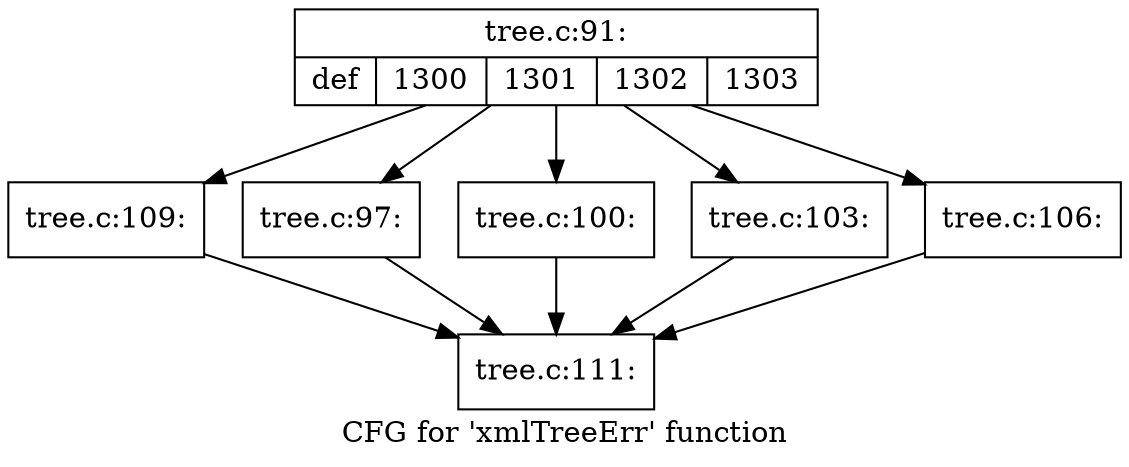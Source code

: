 digraph "CFG for 'xmlTreeErr' function" {
	label="CFG for 'xmlTreeErr' function";

	Node0x55ad0bf2add0 [shape=record,label="{tree.c:91:|{<s0>def|<s1>1300|<s2>1301|<s3>1302|<s4>1303}}"];
	Node0x55ad0bf2add0 -> Node0x55ad0bf2d000;
	Node0x55ad0bf2add0 -> Node0x55ad0bf2d340;
	Node0x55ad0bf2add0 -> Node0x55ad0bf2d6b0;
	Node0x55ad0bf2add0 -> Node0x55ad0bf2da20;
	Node0x55ad0bf2add0 -> Node0x55ad0bf2dd90;
	Node0x55ad0bf2d340 [shape=record,label="{tree.c:97:}"];
	Node0x55ad0bf2d340 -> Node0x55ad0bf2cf20;
	Node0x55ad0bf2d6b0 [shape=record,label="{tree.c:100:}"];
	Node0x55ad0bf2d6b0 -> Node0x55ad0bf2cf20;
	Node0x55ad0bf2da20 [shape=record,label="{tree.c:103:}"];
	Node0x55ad0bf2da20 -> Node0x55ad0bf2cf20;
	Node0x55ad0bf2dd90 [shape=record,label="{tree.c:106:}"];
	Node0x55ad0bf2dd90 -> Node0x55ad0bf2cf20;
	Node0x55ad0bf2d000 [shape=record,label="{tree.c:109:}"];
	Node0x55ad0bf2d000 -> Node0x55ad0bf2cf20;
	Node0x55ad0bf2cf20 [shape=record,label="{tree.c:111:}"];
}
